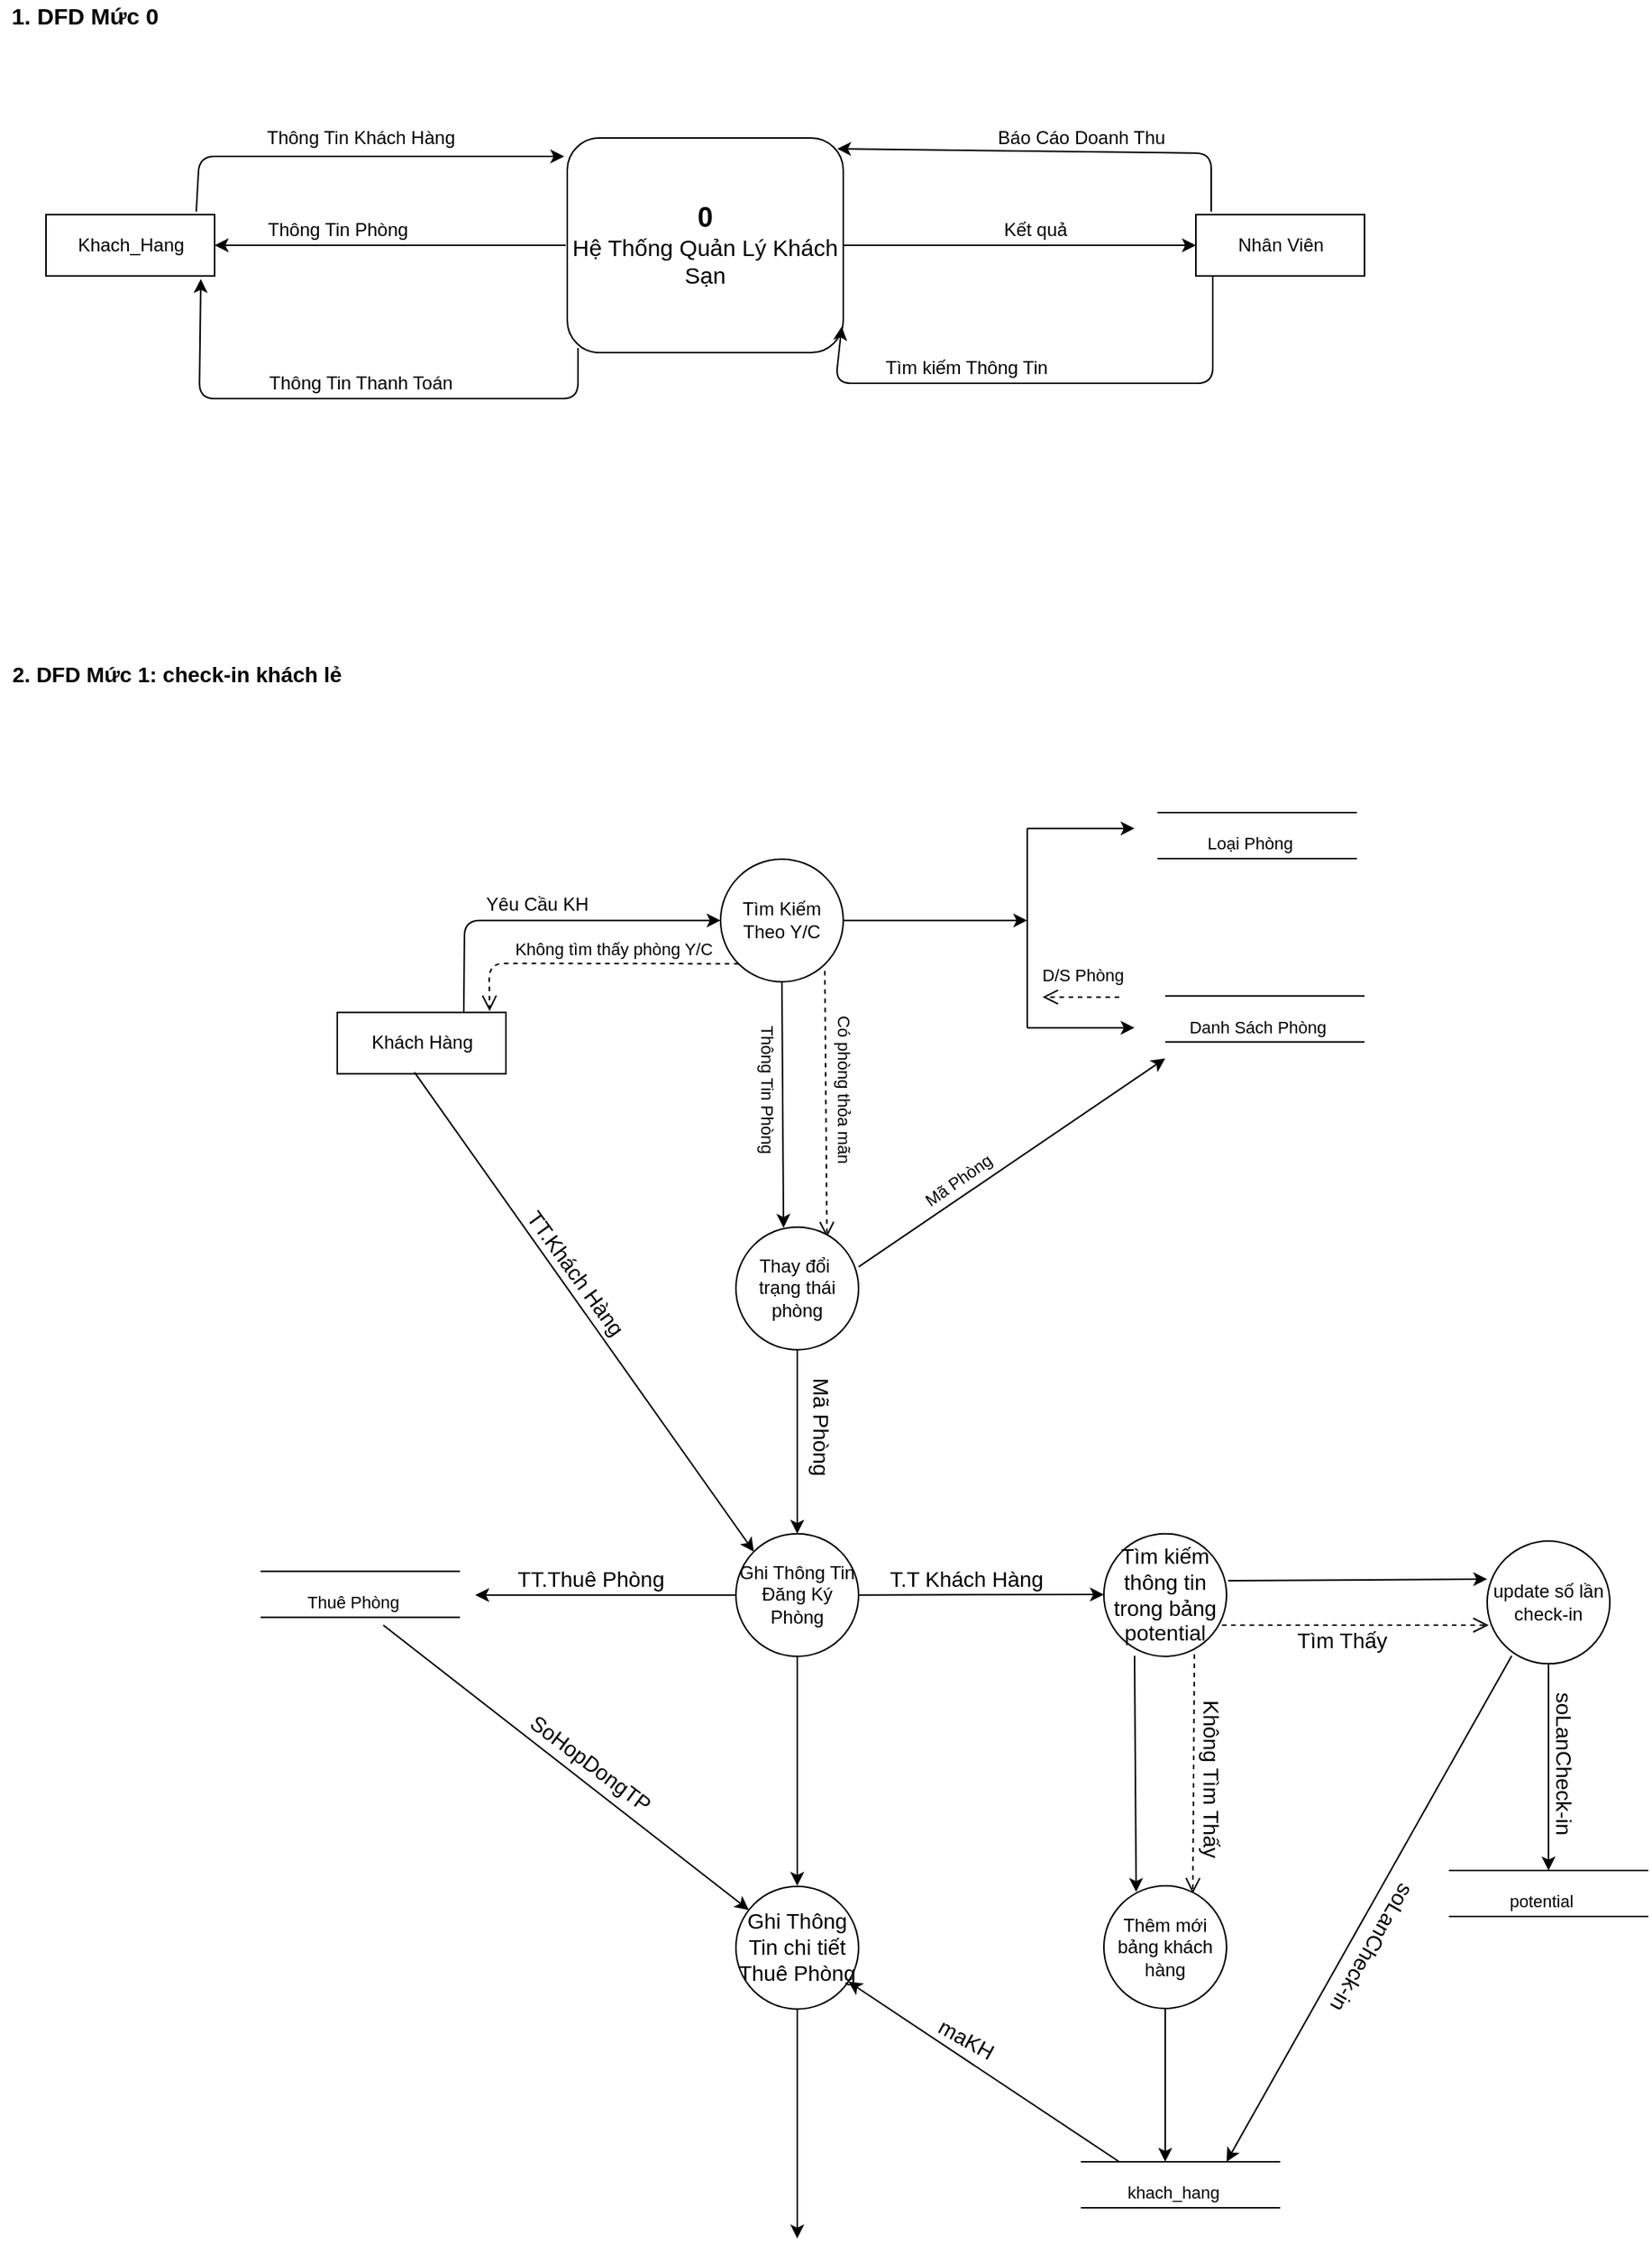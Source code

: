 <mxfile version="14.1.2" type="github">
  <diagram name="Page-1" id="e7e014a7-5840-1c2e-5031-d8a46d1fe8dd">
    <mxGraphModel dx="1422" dy="804" grid="1" gridSize="10" guides="1" tooltips="1" connect="1" arrows="1" fold="1" page="1" pageScale="1" pageWidth="1169" pageHeight="826" background="#ffffff" math="0" shadow="0">
      <root>
        <mxCell id="0" />
        <mxCell id="1" parent="0" />
        <mxCell id="tYLHyqTt-1DBQ8F93RRt-41" value="Khach_Hang" style="html=1;" vertex="1" parent="1">
          <mxGeometry x="70" y="280" width="110" height="40" as="geometry" />
        </mxCell>
        <mxCell id="tYLHyqTt-1DBQ8F93RRt-42" value="Nhân Viên" style="html=1;" vertex="1" parent="1">
          <mxGeometry x="820" y="280" width="110" height="40" as="geometry" />
        </mxCell>
        <mxCell id="tYLHyqTt-1DBQ8F93RRt-45" value="&lt;font&gt;&lt;span style=&quot;font-weight: bold ; font-size: 18px&quot;&gt;0&lt;/span&gt;&lt;br&gt;&lt;font style=&quot;font-size: 15px&quot;&gt;Hệ Thống Quản Lý Khách Sạn&lt;/font&gt;&lt;br&gt;&lt;/font&gt;" style="rounded=1;whiteSpace=wrap;html=1;align=center;" vertex="1" parent="1">
          <mxGeometry x="410" y="230" width="180" height="140" as="geometry" />
        </mxCell>
        <mxCell id="tYLHyqTt-1DBQ8F93RRt-46" value="" style="endArrow=classic;html=1;entryX=-0.011;entryY=0.086;entryDx=0;entryDy=0;entryPerimeter=0;exitX=0.891;exitY=-0.05;exitDx=0;exitDy=0;exitPerimeter=0;" edge="1" parent="1" source="tYLHyqTt-1DBQ8F93RRt-41" target="tYLHyqTt-1DBQ8F93RRt-45">
          <mxGeometry width="50" height="50" relative="1" as="geometry">
            <mxPoint x="170" y="270" as="sourcePoint" />
            <mxPoint x="610" y="490" as="targetPoint" />
            <Array as="points">
              <mxPoint x="170" y="242" />
            </Array>
          </mxGeometry>
        </mxCell>
        <mxCell id="tYLHyqTt-1DBQ8F93RRt-47" value="Thông Tin Khách Hàng" style="text;html=1;align=center;verticalAlign=middle;resizable=0;points=[];autosize=1;" vertex="1" parent="1">
          <mxGeometry x="205" y="220" width="140" height="20" as="geometry" />
        </mxCell>
        <mxCell id="tYLHyqTt-1DBQ8F93RRt-48" value="" style="endArrow=classic;html=1;" edge="1" parent="1">
          <mxGeometry width="50" height="50" relative="1" as="geometry">
            <mxPoint x="409" y="300" as="sourcePoint" />
            <mxPoint x="180" y="300" as="targetPoint" />
          </mxGeometry>
        </mxCell>
        <mxCell id="tYLHyqTt-1DBQ8F93RRt-49" value="Thông Tin Phòng" style="text;html=1;align=center;verticalAlign=middle;resizable=0;points=[];autosize=1;" vertex="1" parent="1">
          <mxGeometry x="205" y="280" width="110" height="20" as="geometry" />
        </mxCell>
        <mxCell id="tYLHyqTt-1DBQ8F93RRt-50" value="" style="endArrow=classic;html=1;exitX=0.039;exitY=0.979;exitDx=0;exitDy=0;exitPerimeter=0;entryX=0.918;entryY=1.05;entryDx=0;entryDy=0;entryPerimeter=0;" edge="1" parent="1" source="tYLHyqTt-1DBQ8F93RRt-45" target="tYLHyqTt-1DBQ8F93RRt-41">
          <mxGeometry width="50" height="50" relative="1" as="geometry">
            <mxPoint x="560" y="340" as="sourcePoint" />
            <mxPoint x="167" y="330" as="targetPoint" />
            <Array as="points">
              <mxPoint x="417" y="400" />
              <mxPoint x="170" y="400" />
            </Array>
          </mxGeometry>
        </mxCell>
        <mxCell id="tYLHyqTt-1DBQ8F93RRt-51" value="Thông Tin Thanh Toán" style="text;html=1;align=center;verticalAlign=middle;resizable=0;points=[];autosize=1;" vertex="1" parent="1">
          <mxGeometry x="205" y="380" width="140" height="20" as="geometry" />
        </mxCell>
        <mxCell id="tYLHyqTt-1DBQ8F93RRt-53" value="" style="endArrow=classic;html=1;entryX=0.978;entryY=0.05;entryDx=0;entryDy=0;entryPerimeter=0;" edge="1" parent="1" target="tYLHyqTt-1DBQ8F93RRt-45">
          <mxGeometry width="50" height="50" relative="1" as="geometry">
            <mxPoint x="830" y="278" as="sourcePoint" />
            <mxPoint x="610" y="290" as="targetPoint" />
            <Array as="points">
              <mxPoint x="830" y="240" />
            </Array>
          </mxGeometry>
        </mxCell>
        <mxCell id="tYLHyqTt-1DBQ8F93RRt-54" value="Báo Cáo Doanh Thu" style="text;html=1;align=center;verticalAlign=middle;resizable=0;points=[];autosize=1;" vertex="1" parent="1">
          <mxGeometry x="685" y="220" width="120" height="20" as="geometry" />
        </mxCell>
        <mxCell id="tYLHyqTt-1DBQ8F93RRt-55" value="" style="endArrow=classic;html=1;" edge="1" parent="1">
          <mxGeometry width="50" height="50" relative="1" as="geometry">
            <mxPoint x="831" y="320" as="sourcePoint" />
            <mxPoint x="589" y="353" as="targetPoint" />
            <Array as="points">
              <mxPoint x="831" y="390" />
              <mxPoint x="585" y="390" />
            </Array>
          </mxGeometry>
        </mxCell>
        <mxCell id="tYLHyqTt-1DBQ8F93RRt-57" value="Tìm kiếm Thông Tin" style="text;html=1;align=center;verticalAlign=middle;resizable=0;points=[];autosize=1;" vertex="1" parent="1">
          <mxGeometry x="610" y="370" width="120" height="20" as="geometry" />
        </mxCell>
        <mxCell id="tYLHyqTt-1DBQ8F93RRt-58" value="" style="endArrow=classic;html=1;exitX=1;exitY=0.5;exitDx=0;exitDy=0;entryX=0;entryY=0.5;entryDx=0;entryDy=0;" edge="1" parent="1" source="tYLHyqTt-1DBQ8F93RRt-45" target="tYLHyqTt-1DBQ8F93RRt-42">
          <mxGeometry width="50" height="50" relative="1" as="geometry">
            <mxPoint x="560" y="340" as="sourcePoint" />
            <mxPoint x="810" y="300" as="targetPoint" />
          </mxGeometry>
        </mxCell>
        <mxCell id="tYLHyqTt-1DBQ8F93RRt-59" value="Kết quả" style="text;html=1;align=center;verticalAlign=middle;resizable=0;points=[];autosize=1;" vertex="1" parent="1">
          <mxGeometry x="685" y="280" width="60" height="20" as="geometry" />
        </mxCell>
        <mxCell id="tYLHyqTt-1DBQ8F93RRt-60" value="&lt;b&gt;&lt;font style=&quot;font-size: 15px&quot;&gt;1. DFD Mức 0&lt;/font&gt;&lt;/b&gt;" style="text;html=1;align=center;verticalAlign=middle;resizable=0;points=[];autosize=1;" vertex="1" parent="1">
          <mxGeometry x="40" y="140" width="110" height="20" as="geometry" />
        </mxCell>
        <mxCell id="tYLHyqTt-1DBQ8F93RRt-61" value="&lt;b style=&quot;font-size: 14px;&quot;&gt;2. DFD Mức 1: check-in khách lẻ&lt;/b&gt;" style="text;html=1;align=center;verticalAlign=middle;resizable=0;points=[];autosize=1;fontSize=14;" vertex="1" parent="1">
          <mxGeometry x="40" y="570" width="230" height="20" as="geometry" />
        </mxCell>
        <mxCell id="tYLHyqTt-1DBQ8F93RRt-62" value="Khách Hàng" style="html=1;" vertex="1" parent="1">
          <mxGeometry x="260" y="800.34" width="110" height="40" as="geometry" />
        </mxCell>
        <mxCell id="tYLHyqTt-1DBQ8F93RRt-63" value="" style="endArrow=classic;html=1;exitX=0.75;exitY=0;exitDx=0;exitDy=0;" edge="1" parent="1" source="tYLHyqTt-1DBQ8F93RRt-62">
          <mxGeometry width="50" height="50" relative="1" as="geometry">
            <mxPoint x="350" y="740.34" as="sourcePoint" />
            <mxPoint x="510" y="740.34" as="targetPoint" />
            <Array as="points">
              <mxPoint x="343" y="740.34" />
            </Array>
          </mxGeometry>
        </mxCell>
        <mxCell id="tYLHyqTt-1DBQ8F93RRt-64" value="Yêu Cầu KH" style="text;html=1;align=center;verticalAlign=middle;resizable=0;points=[];autosize=1;" vertex="1" parent="1">
          <mxGeometry x="350" y="720.34" width="80" height="20" as="geometry" />
        </mxCell>
        <mxCell id="tYLHyqTt-1DBQ8F93RRt-65" value="Tìm Kiếm Theo Y/C" style="ellipse;whiteSpace=wrap;html=1;aspect=fixed;align=center;" vertex="1" parent="1">
          <mxGeometry x="510" y="700.34" width="80" height="80" as="geometry" />
        </mxCell>
        <mxCell id="tYLHyqTt-1DBQ8F93RRt-67" value="" style="endArrow=classic;html=1;exitX=1;exitY=0.5;exitDx=0;exitDy=0;" edge="1" parent="1" source="tYLHyqTt-1DBQ8F93RRt-65">
          <mxGeometry width="50" height="50" relative="1" as="geometry">
            <mxPoint x="640" y="690.34" as="sourcePoint" />
            <mxPoint x="710" y="740.34" as="targetPoint" />
          </mxGeometry>
        </mxCell>
        <mxCell id="tYLHyqTt-1DBQ8F93RRt-68" value="" style="endArrow=none;html=1;" edge="1" parent="1">
          <mxGeometry width="50" height="50" relative="1" as="geometry">
            <mxPoint x="710" y="680.34" as="sourcePoint" />
            <mxPoint x="710" y="810.34" as="targetPoint" />
          </mxGeometry>
        </mxCell>
        <mxCell id="tYLHyqTt-1DBQ8F93RRt-69" value="" style="endArrow=none;html=1;" edge="1" parent="1">
          <mxGeometry width="50" height="50" relative="1" as="geometry">
            <mxPoint x="795" y="670.0" as="sourcePoint" />
            <mxPoint x="925" y="670.0" as="targetPoint" />
          </mxGeometry>
        </mxCell>
        <mxCell id="tYLHyqTt-1DBQ8F93RRt-70" value="" style="endArrow=none;html=1;" edge="1" parent="1">
          <mxGeometry width="50" height="50" relative="1" as="geometry">
            <mxPoint x="795" y="700" as="sourcePoint" />
            <mxPoint x="925" y="700" as="targetPoint" />
          </mxGeometry>
        </mxCell>
        <mxCell id="tYLHyqTt-1DBQ8F93RRt-75" value="" style="endArrow=none;html=1;" edge="1" parent="1">
          <mxGeometry width="50" height="50" relative="1" as="geometry">
            <mxPoint x="800" y="789.65" as="sourcePoint" />
            <mxPoint x="930" y="789.65" as="targetPoint" />
          </mxGeometry>
        </mxCell>
        <mxCell id="tYLHyqTt-1DBQ8F93RRt-76" value="" style="endArrow=none;html=1;" edge="1" parent="1">
          <mxGeometry width="50" height="50" relative="1" as="geometry">
            <mxPoint x="800" y="819.65" as="sourcePoint" />
            <mxPoint x="930" y="819.65" as="targetPoint" />
          </mxGeometry>
        </mxCell>
        <mxCell id="tYLHyqTt-1DBQ8F93RRt-77" value="" style="endArrow=classic;html=1;" edge="1" parent="1">
          <mxGeometry width="50" height="50" relative="1" as="geometry">
            <mxPoint x="710" y="680.34" as="sourcePoint" />
            <mxPoint x="780" y="680.34" as="targetPoint" />
          </mxGeometry>
        </mxCell>
        <mxCell id="tYLHyqTt-1DBQ8F93RRt-78" value="" style="endArrow=classic;html=1;" edge="1" parent="1">
          <mxGeometry width="50" height="50" relative="1" as="geometry">
            <mxPoint x="710" y="810.34" as="sourcePoint" />
            <mxPoint x="780" y="810.34" as="targetPoint" />
          </mxGeometry>
        </mxCell>
        <mxCell id="tYLHyqTt-1DBQ8F93RRt-81" value="Loại Phòng" style="text;html=1;align=center;verticalAlign=middle;resizable=0;points=[];autosize=1;fontSize=11;" vertex="1" parent="1">
          <mxGeometry x="820" y="680.34" width="70" height="20" as="geometry" />
        </mxCell>
        <mxCell id="tYLHyqTt-1DBQ8F93RRt-82" value="Danh Sách Phòng" style="text;html=1;align=center;verticalAlign=middle;resizable=0;points=[];autosize=1;fontSize=11;" vertex="1" parent="1">
          <mxGeometry x="810" y="800.34" width="100" height="20" as="geometry" />
        </mxCell>
        <mxCell id="tYLHyqTt-1DBQ8F93RRt-84" value="D/S Phòng" style="html=1;verticalAlign=bottom;endArrow=open;dashed=1;endSize=8;fontSize=11;" edge="1" parent="1">
          <mxGeometry x="-0.014" y="-5" relative="1" as="geometry">
            <mxPoint x="770" y="790.34" as="sourcePoint" />
            <mxPoint x="720" y="790.34" as="targetPoint" />
            <mxPoint as="offset" />
          </mxGeometry>
        </mxCell>
        <mxCell id="tYLHyqTt-1DBQ8F93RRt-85" value="Không tìm thấy phòng Y/C" style="html=1;verticalAlign=bottom;endArrow=open;dashed=1;endSize=8;fontSize=11;entryX=0.903;entryY=-0.022;entryDx=0;entryDy=0;entryPerimeter=0;exitX=0;exitY=1;exitDx=0;exitDy=0;" edge="1" parent="1" source="tYLHyqTt-1DBQ8F93RRt-65" target="tYLHyqTt-1DBQ8F93RRt-62">
          <mxGeometry x="-0.157" relative="1" as="geometry">
            <mxPoint x="770" y="820.34" as="sourcePoint" />
            <mxPoint x="690" y="820.34" as="targetPoint" />
            <Array as="points">
              <mxPoint x="359" y="768.34" />
            </Array>
            <mxPoint as="offset" />
          </mxGeometry>
        </mxCell>
        <mxCell id="tYLHyqTt-1DBQ8F93RRt-86" value="" style="html=1;verticalAlign=bottom;endArrow=open;dashed=1;endSize=8;fontSize=11;exitX=0.85;exitY=0.911;exitDx=0;exitDy=0;exitPerimeter=0;entryX=0.742;entryY=0.084;entryDx=0;entryDy=0;entryPerimeter=0;" edge="1" parent="1" source="tYLHyqTt-1DBQ8F93RRt-65" target="tYLHyqTt-1DBQ8F93RRt-90">
          <mxGeometry x="-0.101" y="22" relative="1" as="geometry">
            <mxPoint x="770" y="960.34" as="sourcePoint" />
            <mxPoint x="578" y="940.34" as="targetPoint" />
            <mxPoint as="offset" />
          </mxGeometry>
        </mxCell>
        <mxCell id="tYLHyqTt-1DBQ8F93RRt-87" value="Có phòng thỏa mãn" style="text;html=1;align=center;verticalAlign=middle;resizable=0;points=[];autosize=1;fontSize=11;rotation=90;" vertex="1" parent="1">
          <mxGeometry x="535" y="840.34" width="110" height="20" as="geometry" />
        </mxCell>
        <mxCell id="tYLHyqTt-1DBQ8F93RRt-89" value="Thông Tin Phòng" style="text;html=1;align=center;verticalAlign=middle;resizable=0;points=[];autosize=1;fontSize=11;rotation=90;" vertex="1" parent="1">
          <mxGeometry x="490" y="840.34" width="100" height="20" as="geometry" />
        </mxCell>
        <mxCell id="tYLHyqTt-1DBQ8F93RRt-90" value="Thay đổi&amp;nbsp; trạng thái phòng" style="ellipse;whiteSpace=wrap;html=1;aspect=fixed;align=center;" vertex="1" parent="1">
          <mxGeometry x="520" y="940.34" width="80" height="80" as="geometry" />
        </mxCell>
        <mxCell id="tYLHyqTt-1DBQ8F93RRt-91" value="" style="endArrow=classic;html=1;fontSize=11;entryX=0.388;entryY=0.006;entryDx=0;entryDy=0;entryPerimeter=0;exitX=0.5;exitY=1;exitDx=0;exitDy=0;" edge="1" parent="1" source="tYLHyqTt-1DBQ8F93RRt-65" target="tYLHyqTt-1DBQ8F93RRt-90">
          <mxGeometry width="50" height="50" relative="1" as="geometry">
            <mxPoint x="700" y="880.34" as="sourcePoint" />
            <mxPoint x="750" y="830.34" as="targetPoint" />
          </mxGeometry>
        </mxCell>
        <mxCell id="tYLHyqTt-1DBQ8F93RRt-92" value="" style="endArrow=classic;html=1;fontSize=11;exitX=1;exitY=0.325;exitDx=0;exitDy=0;exitPerimeter=0;" edge="1" parent="1" source="tYLHyqTt-1DBQ8F93RRt-90">
          <mxGeometry width="50" height="50" relative="1" as="geometry">
            <mxPoint x="560" y="790.34" as="sourcePoint" />
            <mxPoint x="800" y="830.34" as="targetPoint" />
          </mxGeometry>
        </mxCell>
        <mxCell id="tYLHyqTt-1DBQ8F93RRt-93" value="Mã Phòng" style="text;html=1;align=center;verticalAlign=middle;resizable=0;points=[];autosize=1;fontSize=11;rotation=325;" vertex="1" parent="1">
          <mxGeometry x="630" y="900.34" width="70" height="20" as="geometry" />
        </mxCell>
        <mxCell id="tYLHyqTt-1DBQ8F93RRt-94" value="" style="endArrow=classic;html=1;fontSize=14;exitX=0.5;exitY=1;exitDx=0;exitDy=0;" edge="1" parent="1" source="tYLHyqTt-1DBQ8F93RRt-90" target="tYLHyqTt-1DBQ8F93RRt-96">
          <mxGeometry width="50" height="50" relative="1" as="geometry">
            <mxPoint x="590" y="1030.34" as="sourcePoint" />
            <mxPoint x="560" y="1100.34" as="targetPoint" />
          </mxGeometry>
        </mxCell>
        <mxCell id="tYLHyqTt-1DBQ8F93RRt-95" value="" style="endArrow=classic;html=1;fontSize=14;exitX=0.458;exitY=0.978;exitDx=0;exitDy=0;exitPerimeter=0;entryX=0;entryY=0;entryDx=0;entryDy=0;" edge="1" parent="1" source="tYLHyqTt-1DBQ8F93RRt-62" target="tYLHyqTt-1DBQ8F93RRt-96">
          <mxGeometry width="50" height="50" relative="1" as="geometry">
            <mxPoint x="590" y="1030.34" as="sourcePoint" />
            <mxPoint x="510" y="1100.34" as="targetPoint" />
          </mxGeometry>
        </mxCell>
        <mxCell id="tYLHyqTt-1DBQ8F93RRt-96" value="Ghi Thông Tin Đăng Ký Phòng" style="ellipse;whiteSpace=wrap;html=1;aspect=fixed;" vertex="1" parent="1">
          <mxGeometry x="520" y="1140.34" width="80" height="80" as="geometry" />
        </mxCell>
        <mxCell id="tYLHyqTt-1DBQ8F93RRt-97" value="TT.Khách Hàng" style="text;html=1;align=center;verticalAlign=middle;resizable=0;points=[];autosize=1;fontSize=14;rotation=54;" vertex="1" parent="1">
          <mxGeometry x="360" y="960.34" width="110" height="20" as="geometry" />
        </mxCell>
        <mxCell id="tYLHyqTt-1DBQ8F93RRt-98" value="Mã Phòng" style="text;html=1;align=center;verticalAlign=middle;resizable=0;points=[];autosize=1;fontSize=14;rotation=90;" vertex="1" parent="1">
          <mxGeometry x="535" y="1060.34" width="80" height="20" as="geometry" />
        </mxCell>
        <mxCell id="tYLHyqTt-1DBQ8F93RRt-99" value="" style="endArrow=classic;html=1;fontSize=14;" edge="1" parent="1" source="tYLHyqTt-1DBQ8F93RRt-96">
          <mxGeometry width="50" height="50" relative="1" as="geometry">
            <mxPoint x="710" y="1100.34" as="sourcePoint" />
            <mxPoint x="350" y="1180.34" as="targetPoint" />
          </mxGeometry>
        </mxCell>
        <mxCell id="tYLHyqTt-1DBQ8F93RRt-100" value="" style="endArrow=none;html=1;" edge="1" parent="1">
          <mxGeometry width="50" height="50" relative="1" as="geometry">
            <mxPoint x="210" y="1164.84" as="sourcePoint" />
            <mxPoint x="340" y="1164.84" as="targetPoint" />
          </mxGeometry>
        </mxCell>
        <mxCell id="tYLHyqTt-1DBQ8F93RRt-101" value="" style="endArrow=none;html=1;" edge="1" parent="1">
          <mxGeometry width="50" height="50" relative="1" as="geometry">
            <mxPoint x="210" y="1194.84" as="sourcePoint" />
            <mxPoint x="340" y="1194.84" as="targetPoint" />
          </mxGeometry>
        </mxCell>
        <mxCell id="tYLHyqTt-1DBQ8F93RRt-102" value="Thuê Phòng" style="text;html=1;align=center;verticalAlign=middle;resizable=0;points=[];autosize=1;fontSize=11;" vertex="1" parent="1">
          <mxGeometry x="230" y="1175.18" width="80" height="20" as="geometry" />
        </mxCell>
        <mxCell id="tYLHyqTt-1DBQ8F93RRt-103" value="TT.Thuê Phòng" style="text;html=1;align=center;verticalAlign=middle;resizable=0;points=[];autosize=1;fontSize=14;" vertex="1" parent="1">
          <mxGeometry x="370" y="1160.34" width="110" height="20" as="geometry" />
        </mxCell>
        <mxCell id="tYLHyqTt-1DBQ8F93RRt-106" value="" style="endArrow=classic;html=1;fontSize=14;exitX=1;exitY=0.5;exitDx=0;exitDy=0;" edge="1" parent="1" source="tYLHyqTt-1DBQ8F93RRt-96">
          <mxGeometry width="50" height="50" relative="1" as="geometry">
            <mxPoint x="650" y="1130" as="sourcePoint" />
            <mxPoint x="760" y="1180" as="targetPoint" />
          </mxGeometry>
        </mxCell>
        <mxCell id="tYLHyqTt-1DBQ8F93RRt-107" value="T.T Khách Hàng" style="text;html=1;align=center;verticalAlign=middle;resizable=0;points=[];autosize=1;fontSize=14;" vertex="1" parent="1">
          <mxGeometry x="610" y="1160.34" width="120" height="20" as="geometry" />
        </mxCell>
        <mxCell id="tYLHyqTt-1DBQ8F93RRt-111" value="Tìm kiếm thông tin trong bảng potential" style="ellipse;whiteSpace=wrap;html=1;aspect=fixed;fontSize=14;align=center;" vertex="1" parent="1">
          <mxGeometry x="760" y="1140.34" width="80" height="80" as="geometry" />
        </mxCell>
        <mxCell id="tYLHyqTt-1DBQ8F93RRt-112" value="" style="html=1;verticalAlign=bottom;endArrow=open;dashed=1;endSize=8;fontSize=11;exitX=0.738;exitY=0.983;exitDx=0;exitDy=0;exitPerimeter=0;entryX=0.725;entryY=0.063;entryDx=0;entryDy=0;entryPerimeter=0;" edge="1" parent="1" source="tYLHyqTt-1DBQ8F93RRt-111" target="tYLHyqTt-1DBQ8F93RRt-122">
          <mxGeometry x="-0.101" y="22" relative="1" as="geometry">
            <mxPoint x="860" y="1080" as="sourcePoint" />
            <mxPoint x="823" y="1370" as="targetPoint" />
            <mxPoint as="offset" />
          </mxGeometry>
        </mxCell>
        <mxCell id="tYLHyqTt-1DBQ8F93RRt-113" value="" style="html=1;verticalAlign=bottom;endArrow=open;dashed=1;endSize=8;fontSize=11;" edge="1" parent="1">
          <mxGeometry x="-0.101" y="22" relative="1" as="geometry">
            <mxPoint x="837" y="1200" as="sourcePoint" />
            <mxPoint x="1011" y="1200" as="targetPoint" />
            <mxPoint as="offset" />
          </mxGeometry>
        </mxCell>
        <mxCell id="tYLHyqTt-1DBQ8F93RRt-114" value="Tìm Thấy" style="text;html=1;align=center;verticalAlign=middle;resizable=0;points=[];autosize=1;fontSize=14;" vertex="1" parent="1">
          <mxGeometry x="880" y="1200.34" width="70" height="20" as="geometry" />
        </mxCell>
        <mxCell id="tYLHyqTt-1DBQ8F93RRt-118" value="" style="endArrow=classic;html=1;fontSize=14;exitX=1.013;exitY=0.383;exitDx=0;exitDy=0;exitPerimeter=0;entryX=0;entryY=0.31;entryDx=0;entryDy=0;entryPerimeter=0;" edge="1" parent="1" source="tYLHyqTt-1DBQ8F93RRt-111" target="tYLHyqTt-1DBQ8F93RRt-120">
          <mxGeometry width="50" height="50" relative="1" as="geometry">
            <mxPoint x="650" y="1310" as="sourcePoint" />
            <mxPoint x="990" y="1170" as="targetPoint" />
          </mxGeometry>
        </mxCell>
        <mxCell id="tYLHyqTt-1DBQ8F93RRt-120" value="update số lần check-in" style="ellipse;whiteSpace=wrap;html=1;aspect=fixed;" vertex="1" parent="1">
          <mxGeometry x="1010" y="1145.18" width="80" height="80" as="geometry" />
        </mxCell>
        <mxCell id="tYLHyqTt-1DBQ8F93RRt-121" value="Không Tìm Thấy" style="text;html=1;align=center;verticalAlign=middle;resizable=0;points=[];autosize=1;fontSize=14;rotation=90;" vertex="1" parent="1">
          <mxGeometry x="770" y="1290" width="120" height="20" as="geometry" />
        </mxCell>
        <mxCell id="tYLHyqTt-1DBQ8F93RRt-122" value="Thêm mới bảng khách hàng" style="ellipse;whiteSpace=wrap;html=1;aspect=fixed;" vertex="1" parent="1">
          <mxGeometry x="760" y="1370.0" width="80" height="80" as="geometry" />
        </mxCell>
        <mxCell id="tYLHyqTt-1DBQ8F93RRt-123" value="" style="endArrow=classic;html=1;fontSize=14;exitX=0.25;exitY=0.996;exitDx=0;exitDy=0;exitPerimeter=0;entryX=0.263;entryY=0.05;entryDx=0;entryDy=0;entryPerimeter=0;" edge="1" parent="1" source="tYLHyqTt-1DBQ8F93RRt-111" target="tYLHyqTt-1DBQ8F93RRt-122">
          <mxGeometry width="50" height="50" relative="1" as="geometry">
            <mxPoint x="851.04" y="1180.98" as="sourcePoint" />
            <mxPoint x="1020" y="1179.98" as="targetPoint" />
          </mxGeometry>
        </mxCell>
        <mxCell id="tYLHyqTt-1DBQ8F93RRt-124" value="" style="endArrow=none;html=1;" edge="1" parent="1">
          <mxGeometry width="50" height="50" relative="1" as="geometry">
            <mxPoint x="745" y="1550" as="sourcePoint" />
            <mxPoint x="875" y="1550" as="targetPoint" />
          </mxGeometry>
        </mxCell>
        <mxCell id="tYLHyqTt-1DBQ8F93RRt-125" value="" style="endArrow=none;html=1;" edge="1" parent="1">
          <mxGeometry width="50" height="50" relative="1" as="geometry">
            <mxPoint x="745" y="1580.0" as="sourcePoint" />
            <mxPoint x="875" y="1580.0" as="targetPoint" />
          </mxGeometry>
        </mxCell>
        <mxCell id="tYLHyqTt-1DBQ8F93RRt-126" value="khach_hang" style="text;html=1;align=center;verticalAlign=middle;resizable=0;points=[];autosize=1;fontSize=11;" vertex="1" parent="1">
          <mxGeometry x="765" y="1560.34" width="80" height="20" as="geometry" />
        </mxCell>
        <mxCell id="tYLHyqTt-1DBQ8F93RRt-127" value="" style="endArrow=classic;html=1;fontSize=14;exitX=0.5;exitY=1;exitDx=0;exitDy=0;" edge="1" parent="1" source="tYLHyqTt-1DBQ8F93RRt-122">
          <mxGeometry width="50" height="50" relative="1" as="geometry">
            <mxPoint x="830" y="1610" as="sourcePoint" />
            <mxPoint x="800" y="1550" as="targetPoint" />
          </mxGeometry>
        </mxCell>
        <mxCell id="tYLHyqTt-1DBQ8F93RRt-128" value="" style="endArrow=classic;html=1;fontSize=14;exitX=0.5;exitY=1;exitDx=0;exitDy=0;" edge="1" parent="1" source="tYLHyqTt-1DBQ8F93RRt-120">
          <mxGeometry width="50" height="50" relative="1" as="geometry">
            <mxPoint x="830" y="1510" as="sourcePoint" />
            <mxPoint x="1050" y="1360" as="targetPoint" />
          </mxGeometry>
        </mxCell>
        <mxCell id="tYLHyqTt-1DBQ8F93RRt-129" value="soLanCheck-in" style="text;html=1;align=center;verticalAlign=middle;resizable=0;points=[];autosize=1;fontSize=14;rotation=90;" vertex="1" parent="1">
          <mxGeometry x="1005" y="1280" width="110" height="20" as="geometry" />
        </mxCell>
        <mxCell id="tYLHyqTt-1DBQ8F93RRt-130" value="" style="endArrow=none;html=1;" edge="1" parent="1">
          <mxGeometry width="50" height="50" relative="1" as="geometry">
            <mxPoint x="985" y="1360" as="sourcePoint" />
            <mxPoint x="1115" y="1360" as="targetPoint" />
          </mxGeometry>
        </mxCell>
        <mxCell id="tYLHyqTt-1DBQ8F93RRt-131" value="" style="endArrow=none;html=1;" edge="1" parent="1">
          <mxGeometry width="50" height="50" relative="1" as="geometry">
            <mxPoint x="985" y="1390" as="sourcePoint" />
            <mxPoint x="1115" y="1390" as="targetPoint" />
          </mxGeometry>
        </mxCell>
        <mxCell id="tYLHyqTt-1DBQ8F93RRt-132" value="potential" style="text;html=1;align=center;verticalAlign=middle;resizable=0;points=[];autosize=1;fontSize=11;" vertex="1" parent="1">
          <mxGeometry x="1015" y="1370.34" width="60" height="20" as="geometry" />
        </mxCell>
        <mxCell id="tYLHyqTt-1DBQ8F93RRt-133" value="" style="endArrow=classic;html=1;fontSize=14;exitX=0.2;exitY=0.935;exitDx=0;exitDy=0;exitPerimeter=0;" edge="1" parent="1" source="tYLHyqTt-1DBQ8F93RRt-120">
          <mxGeometry width="50" height="50" relative="1" as="geometry">
            <mxPoint x="830" y="1510" as="sourcePoint" />
            <mxPoint x="840" y="1550" as="targetPoint" />
          </mxGeometry>
        </mxCell>
        <mxCell id="tYLHyqTt-1DBQ8F93RRt-134" value="soLanCheck-in" style="text;html=1;align=center;verticalAlign=middle;resizable=0;points=[];autosize=1;fontSize=14;rotation=120;" vertex="1" parent="1">
          <mxGeometry x="880" y="1400" width="110" height="20" as="geometry" />
        </mxCell>
        <mxCell id="tYLHyqTt-1DBQ8F93RRt-135" value="" style="endArrow=classic;html=1;fontSize=14;exitX=0.5;exitY=1;exitDx=0;exitDy=0;" edge="1" parent="1" source="tYLHyqTt-1DBQ8F93RRt-96">
          <mxGeometry width="50" height="50" relative="1" as="geometry">
            <mxPoint x="870" y="1310" as="sourcePoint" />
            <mxPoint x="560" y="1370" as="targetPoint" />
          </mxGeometry>
        </mxCell>
        <mxCell id="tYLHyqTt-1DBQ8F93RRt-136" value="Ghi Thông Tin chi tiết Thuê Phòng" style="ellipse;whiteSpace=wrap;html=1;aspect=fixed;fontSize=14;align=center;" vertex="1" parent="1">
          <mxGeometry x="520" y="1370.34" width="80" height="80" as="geometry" />
        </mxCell>
        <mxCell id="tYLHyqTt-1DBQ8F93RRt-137" value="" style="endArrow=classic;html=1;fontSize=14;" edge="1" parent="1" target="tYLHyqTt-1DBQ8F93RRt-136">
          <mxGeometry width="50" height="50" relative="1" as="geometry">
            <mxPoint x="770" y="1550" as="sourcePoint" />
            <mxPoint x="920" y="1480" as="targetPoint" />
          </mxGeometry>
        </mxCell>
        <mxCell id="tYLHyqTt-1DBQ8F93RRt-138" value="maKH" style="text;html=1;align=center;verticalAlign=middle;resizable=0;points=[];autosize=1;fontSize=14;rotation=29;" vertex="1" parent="1">
          <mxGeometry x="645" y="1460" width="50" height="20" as="geometry" />
        </mxCell>
        <mxCell id="tYLHyqTt-1DBQ8F93RRt-139" value="" style="endArrow=classic;html=1;fontSize=14;" edge="1" parent="1" target="tYLHyqTt-1DBQ8F93RRt-136">
          <mxGeometry width="50" height="50" relative="1" as="geometry">
            <mxPoint x="290" y="1200" as="sourcePoint" />
            <mxPoint x="920" y="1360" as="targetPoint" />
          </mxGeometry>
        </mxCell>
        <mxCell id="tYLHyqTt-1DBQ8F93RRt-140" value="SoHopDongTP" style="text;html=1;align=center;verticalAlign=middle;resizable=0;points=[];autosize=1;fontSize=14;rotation=37;" vertex="1" parent="1">
          <mxGeometry x="370" y="1280" width="110" height="20" as="geometry" />
        </mxCell>
        <mxCell id="tYLHyqTt-1DBQ8F93RRt-141" value="" style="endArrow=classic;html=1;fontSize=14;exitX=0.5;exitY=1;exitDx=0;exitDy=0;" edge="1" parent="1" source="tYLHyqTt-1DBQ8F93RRt-136">
          <mxGeometry width="50" height="50" relative="1" as="geometry">
            <mxPoint x="550" y="1690" as="sourcePoint" />
            <mxPoint x="560" y="1600" as="targetPoint" />
          </mxGeometry>
        </mxCell>
      </root>
    </mxGraphModel>
  </diagram>
</mxfile>
